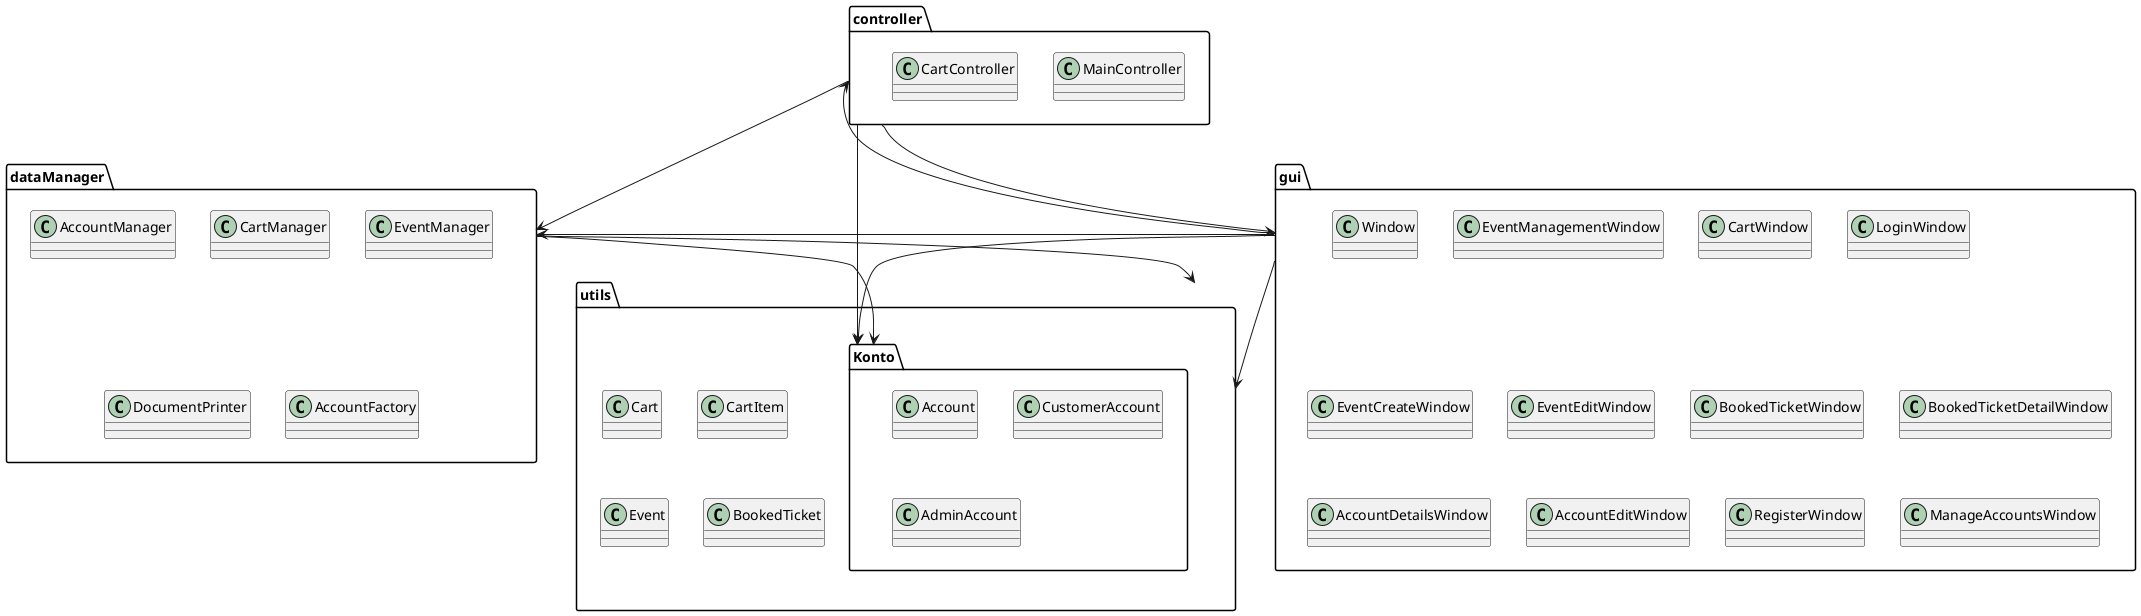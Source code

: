 @startuml
package controller {
    class MainController
    class CartController
}

package dataManager {
    class AccountManager
    class CartManager
    class EventManager
    class DocumentPrinter
    class AccountFactory
}

package utils {
    class Cart
    class CartItem
    class Event
    class BookedTicket
}

package utils.Konto {
    class Account
    class CustomerAccount
    class AdminAccount
}

package gui {
    class Window
    class EventManagementWindow
    class CartWindow
    class LoginWindow
    class EventCreateWindow
    class EventEditWindow
    class BookedTicketWindow
    class BookedTicketDetailWindow
    class AccountDetailsWindow
    class AccountEditWindow
    class RegisterWindow
    class ManageAccountsWindow
}

' Relationen zwischen Paketen
controller --> dataManager
controller --> utils.Konto
controller --> gui
dataManager --> utils
dataManager --> utils.Konto
gui --> controller
gui --> dataManager
gui --> utils
gui --> utils.Konto
@enduml
